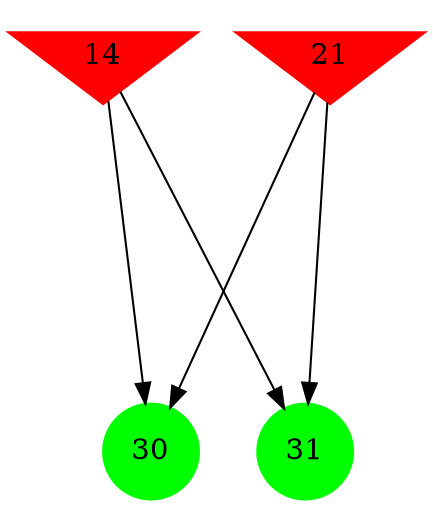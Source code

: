 digraph brain {
	ranksep=2.0;
	14 [shape=invtriangle,style=filled,color=red];
	21 [shape=invtriangle,style=filled,color=red];
	30 [shape=circle,style=filled,color=green];
	31 [shape=circle,style=filled,color=green];
	21	->	31;
	21	->	30;
	14	->	31;
	14	->	30;
	{ rank=same; 14; 21; }
	{ rank=same; }
	{ rank=same; 30; 31; }
}

